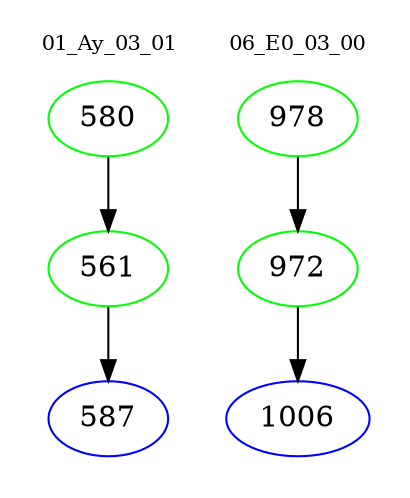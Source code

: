 digraph{
subgraph cluster_0 {
color = white
label = "01_Ay_03_01";
fontsize=10;
T0_580 [label="580", color="green"]
T0_580 -> T0_561 [color="black"]
T0_561 [label="561", color="green"]
T0_561 -> T0_587 [color="black"]
T0_587 [label="587", color="blue"]
}
subgraph cluster_1 {
color = white
label = "06_E0_03_00";
fontsize=10;
T1_978 [label="978", color="green"]
T1_978 -> T1_972 [color="black"]
T1_972 [label="972", color="green"]
T1_972 -> T1_1006 [color="black"]
T1_1006 [label="1006", color="blue"]
}
}
